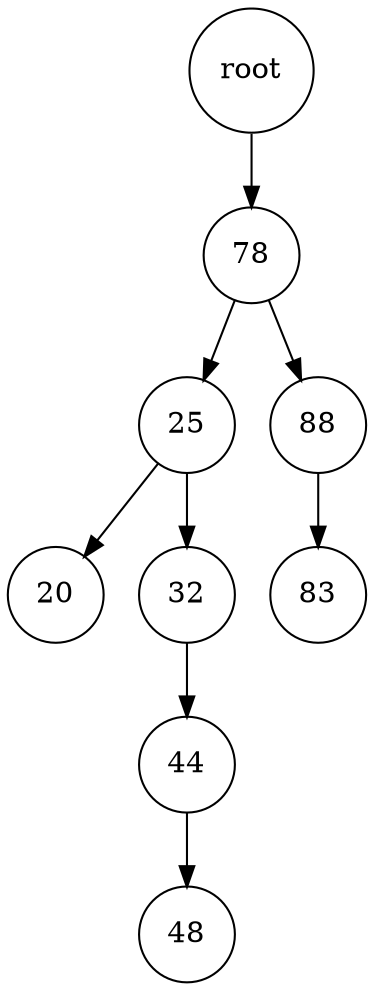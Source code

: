 digraph bstree {

    node [shape = circle];
    graph [ordering="out"];

    1 [label = "20"];
    2 [label = "25"];
    3 [label = "32"];
    4 [label = "44"];
    5 [label = "48"];
    6 [label = "78"];
    7 [label = "83"];
    8 [label = "88"];
    9 [label = "root"];

    9 -> 6;
    6 -> 2;
    2 -> 1;
    2 -> 3;
    3 -> 4;
    4 -> 5;
    6 -> 8;
    8 -> 7;

}

